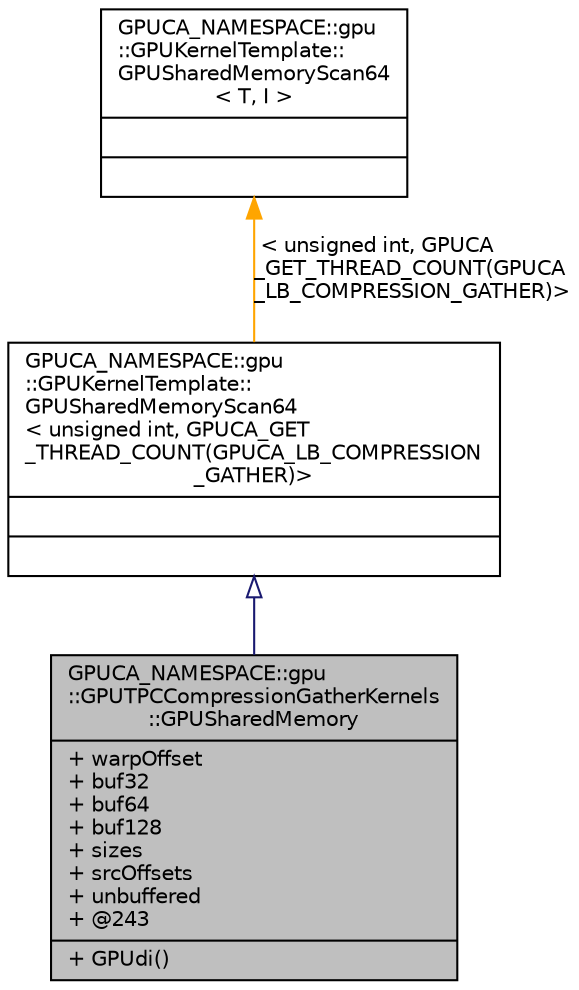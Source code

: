 digraph "GPUCA_NAMESPACE::gpu::GPUTPCCompressionGatherKernels::GPUSharedMemory"
{
 // INTERACTIVE_SVG=YES
  bgcolor="transparent";
  edge [fontname="Helvetica",fontsize="10",labelfontname="Helvetica",labelfontsize="10"];
  node [fontname="Helvetica",fontsize="10",shape=record];
  Node0 [label="{GPUCA_NAMESPACE::gpu\l::GPUTPCCompressionGatherKernels\l::GPUSharedMemory\n|+ warpOffset\l+ buf32\l+ buf64\l+ buf128\l+ sizes\l+ srcOffsets\l+ unbuffered\l+ @243\l|+ GPUdi()\l}",height=0.2,width=0.4,color="black", fillcolor="grey75", style="filled", fontcolor="black"];
  Node1 -> Node0 [dir="back",color="midnightblue",fontsize="10",style="solid",arrowtail="onormal",fontname="Helvetica"];
  Node1 [label="{GPUCA_NAMESPACE::gpu\l::GPUKernelTemplate::\lGPUSharedMemoryScan64\l\< unsigned int, GPUCA_GET\l_THREAD_COUNT(GPUCA_LB_COMPRESSION\l_GATHER)\>\n||}",height=0.2,width=0.4,color="black",URL="$dd/deb/structGPUCA__NAMESPACE_1_1gpu_1_1GPUKernelTemplate_1_1GPUSharedMemoryScan64.html"];
  Node2 -> Node1 [dir="back",color="orange",fontsize="10",style="solid",label=" \< unsigned int, GPUCA\l_GET_THREAD_COUNT(GPUCA\l_LB_COMPRESSION_GATHER)\>" ,fontname="Helvetica"];
  Node2 [label="{GPUCA_NAMESPACE::gpu\l::GPUKernelTemplate::\lGPUSharedMemoryScan64\l\< T, I \>\n||}",height=0.2,width=0.4,color="black",URL="$dd/deb/structGPUCA__NAMESPACE_1_1gpu_1_1GPUKernelTemplate_1_1GPUSharedMemoryScan64.html"];
}
